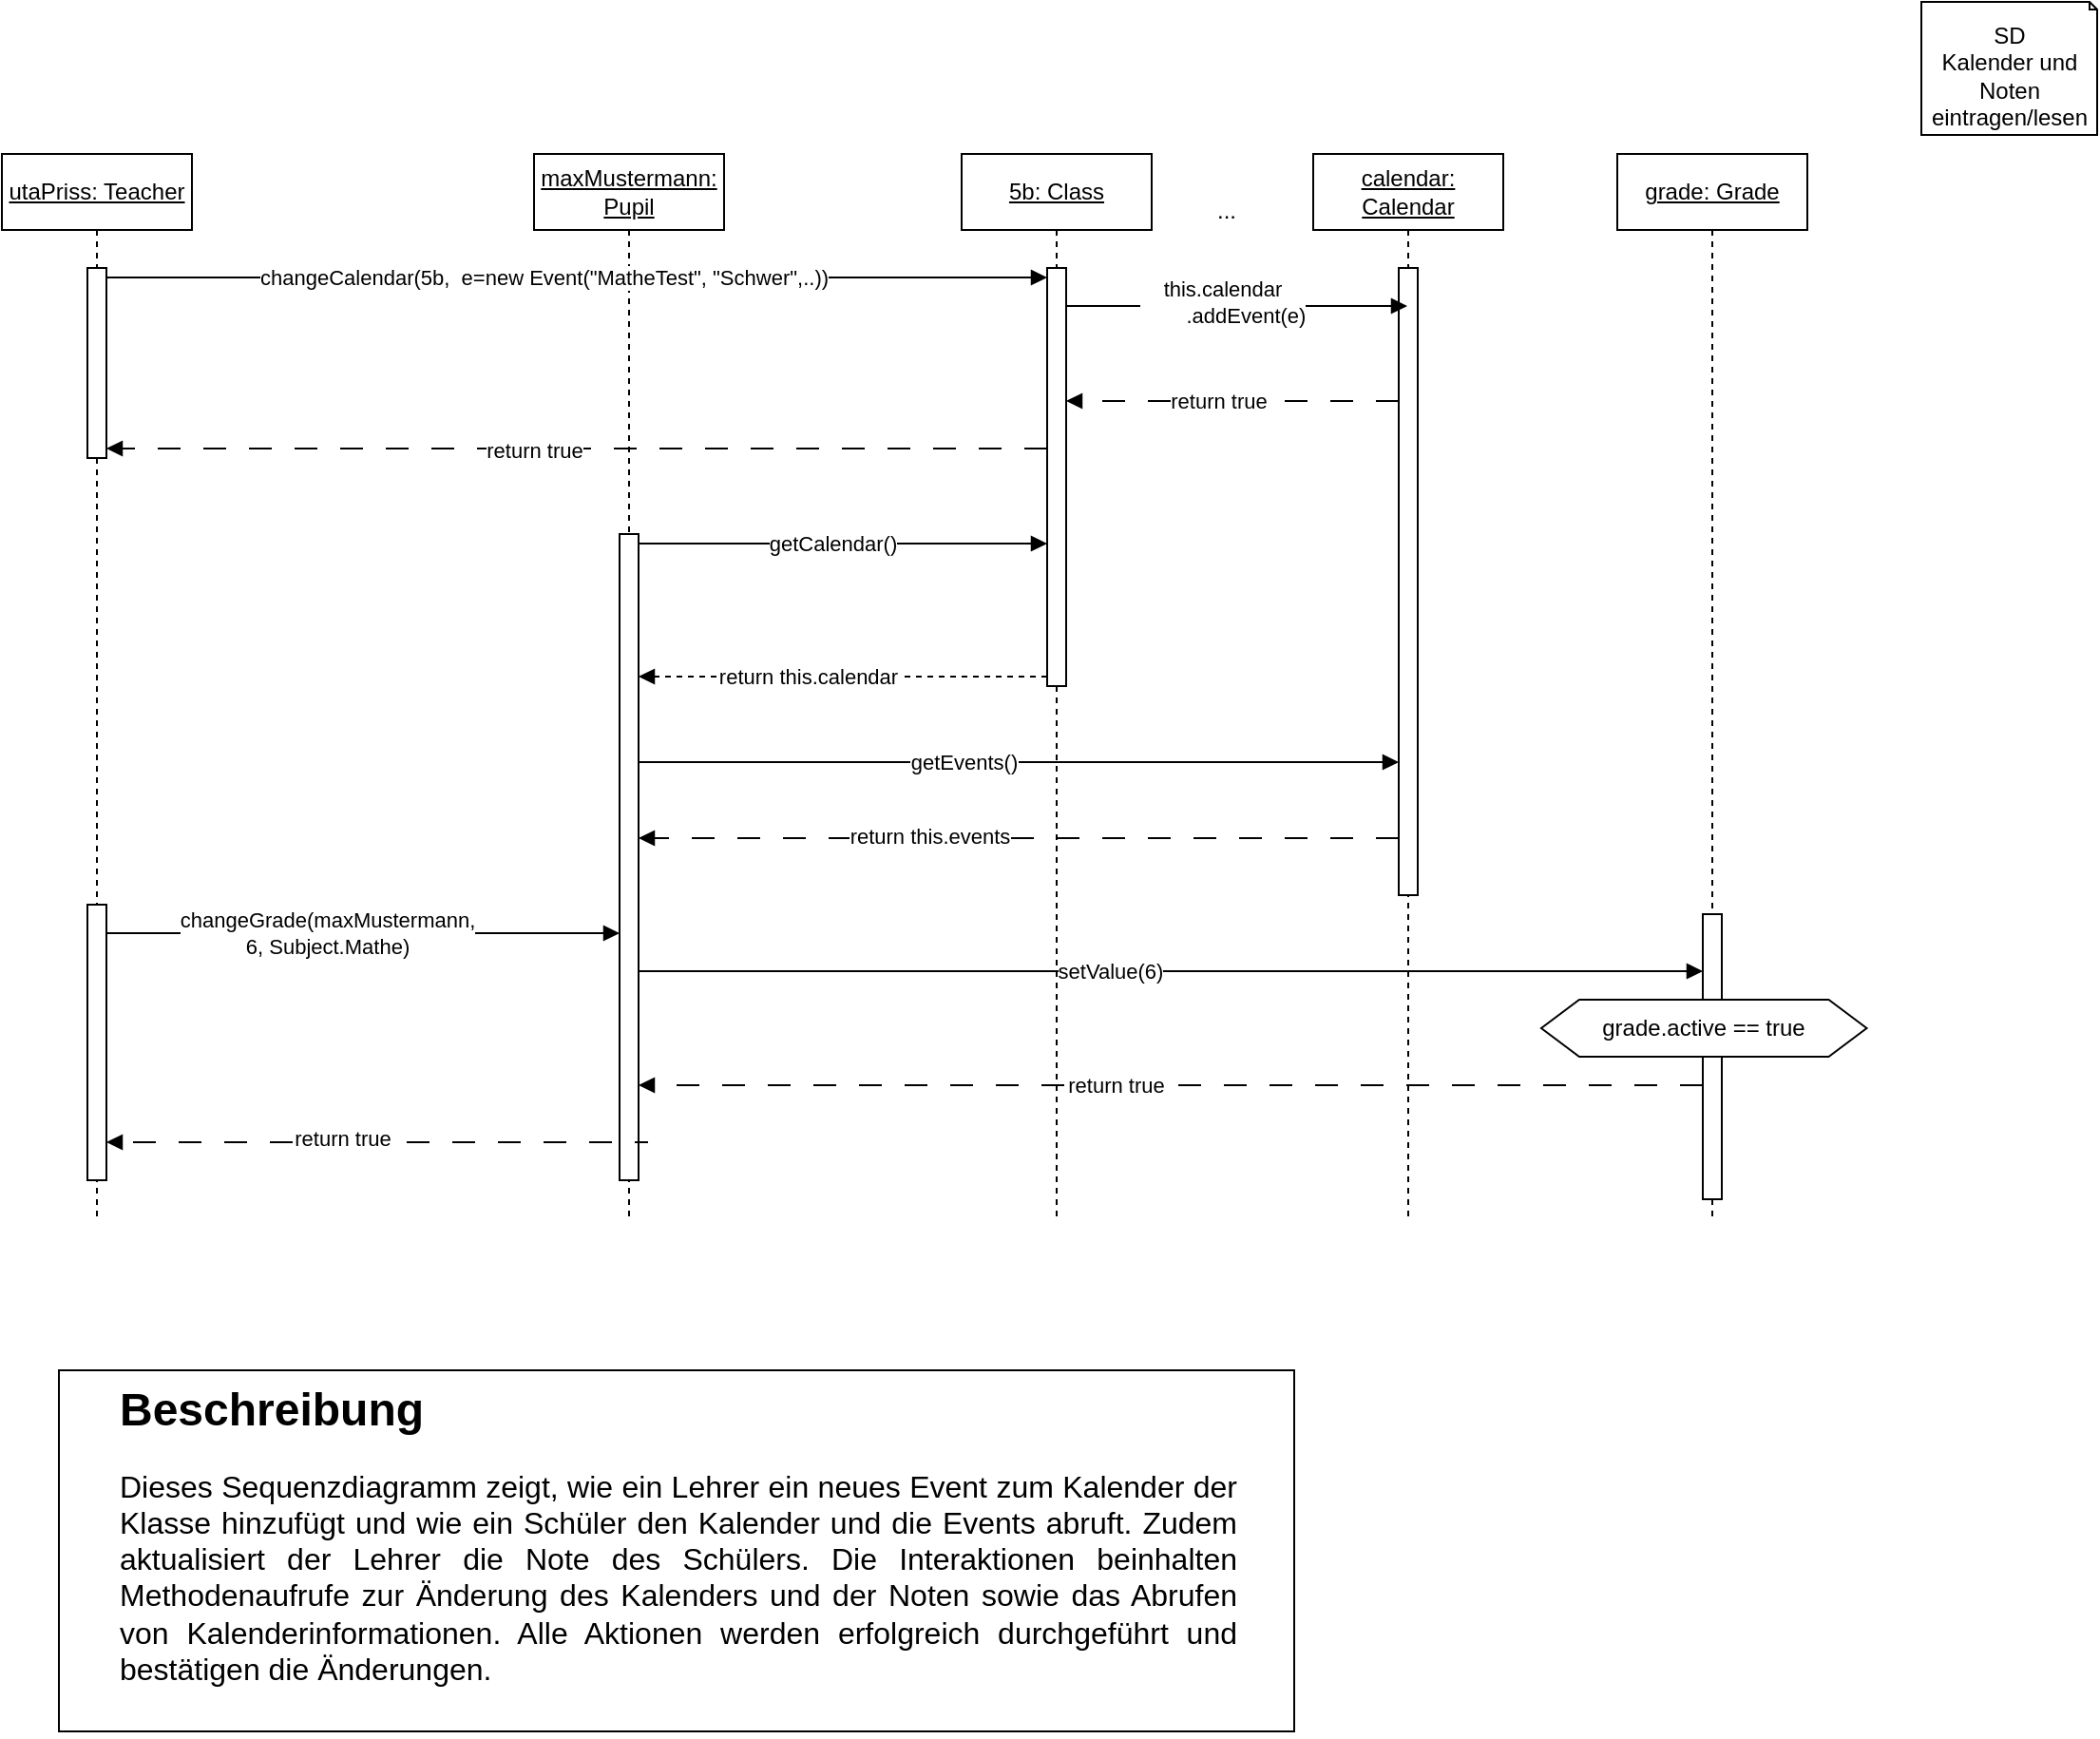 <mxfile version="24.4.0" type="device">
  <diagram name="Page-1" id="lqil6zeCuKkwjWcCTeRo">
    <mxGraphModel dx="3323" dy="797" grid="1" gridSize="10" guides="1" tooltips="1" connect="1" arrows="1" fold="1" page="1" pageScale="1" pageWidth="850" pageHeight="1100" math="0" shadow="0">
      <root>
        <mxCell id="0" />
        <mxCell id="1" parent="0" />
        <mxCell id="LGZqytboxsc6lPR2mBcq-13" value="SD&lt;div&gt;Kalender und Noten&lt;/div&gt;&lt;div&gt;eintragen/lesen&lt;/div&gt;" style="shape=note2;boundedLbl=1;whiteSpace=wrap;html=1;size=4;verticalAlign=top;align=center;" parent="1" vertex="1">
          <mxGeometry x="-620" y="60" width="92.5" height="70" as="geometry" />
        </mxCell>
        <mxCell id="LGZqytboxsc6lPR2mBcq-44" value="&lt;u&gt;maxMustermann: Pupil&lt;/u&gt;" style="shape=umlLifeline;perimeter=lifelinePerimeter;whiteSpace=wrap;html=1;container=1;dropTarget=0;collapsible=0;recursiveResize=0;outlineConnect=0;portConstraint=eastwest;newEdgeStyle={&quot;edgeStyle&quot;:&quot;elbowEdgeStyle&quot;,&quot;elbow&quot;:&quot;vertical&quot;,&quot;curved&quot;:0,&quot;rounded&quot;:0};" parent="1" vertex="1">
          <mxGeometry x="-1350" y="140" width="100" height="560" as="geometry" />
        </mxCell>
        <mxCell id="LGZqytboxsc6lPR2mBcq-45" value="" style="html=1;points=[[0,0,0,0,5],[0,1,0,0,-5],[1,0,0,0,5],[1,1,0,0,-5]];perimeter=orthogonalPerimeter;outlineConnect=0;targetShapes=umlLifeline;portConstraint=eastwest;newEdgeStyle={&quot;curved&quot;:0,&quot;rounded&quot;:0};" parent="LGZqytboxsc6lPR2mBcq-44" vertex="1">
          <mxGeometry x="45" y="200" width="10" height="340" as="geometry" />
        </mxCell>
        <mxCell id="LGZqytboxsc6lPR2mBcq-48" value="&lt;u&gt;5b: Class&lt;/u&gt;" style="shape=umlLifeline;perimeter=lifelinePerimeter;whiteSpace=wrap;html=1;container=1;dropTarget=0;collapsible=0;recursiveResize=0;outlineConnect=0;portConstraint=eastwest;newEdgeStyle={&quot;edgeStyle&quot;:&quot;elbowEdgeStyle&quot;,&quot;elbow&quot;:&quot;vertical&quot;,&quot;curved&quot;:0,&quot;rounded&quot;:0};" parent="1" vertex="1">
          <mxGeometry x="-1125" y="140" width="100" height="560" as="geometry" />
        </mxCell>
        <mxCell id="LGZqytboxsc6lPR2mBcq-50" value="" style="html=1;points=[[0,0,0,0,5],[0,1,0,0,-5],[1,0,0,0,5],[1,1,0,0,-5]];perimeter=orthogonalPerimeter;outlineConnect=0;targetShapes=umlLifeline;portConstraint=eastwest;newEdgeStyle={&quot;curved&quot;:0,&quot;rounded&quot;:0};" parent="LGZqytboxsc6lPR2mBcq-48" vertex="1">
          <mxGeometry x="45" y="60" width="10" height="220" as="geometry" />
        </mxCell>
        <mxCell id="LGZqytboxsc6lPR2mBcq-55" style="edgeStyle=orthogonalEdgeStyle;rounded=0;orthogonalLoop=1;jettySize=auto;html=1;curved=0;endArrow=block;endFill=1;exitX=1;exitY=0;exitDx=0;exitDy=5;exitPerimeter=0;" parent="1" source="LGZqytboxsc6lPR2mBcq-45" target="LGZqytboxsc6lPR2mBcq-50" edge="1">
          <mxGeometry relative="1" as="geometry">
            <Array as="points">
              <mxPoint x="-1100" y="345" />
              <mxPoint x="-1100" y="345" />
            </Array>
            <mxPoint x="-1030" y="445" as="targetPoint" />
          </mxGeometry>
        </mxCell>
        <mxCell id="LGZqytboxsc6lPR2mBcq-56" value="getCalendar()" style="edgeLabel;html=1;align=center;verticalAlign=middle;resizable=0;points=[];" parent="LGZqytboxsc6lPR2mBcq-55" vertex="1" connectable="0">
          <mxGeometry x="-0.148" y="-2" relative="1" as="geometry">
            <mxPoint x="10" y="-2" as="offset" />
          </mxGeometry>
        </mxCell>
        <mxCell id="LGZqytboxsc6lPR2mBcq-57" style="edgeStyle=orthogonalEdgeStyle;rounded=0;orthogonalLoop=1;jettySize=auto;html=1;curved=0;dashed=1;endArrow=block;endFill=1;exitX=0;exitY=1;exitDx=0;exitDy=-5;exitPerimeter=0;" parent="1" source="LGZqytboxsc6lPR2mBcq-50" target="LGZqytboxsc6lPR2mBcq-45" edge="1">
          <mxGeometry relative="1" as="geometry">
            <Array as="points">
              <mxPoint x="-1160" y="415" />
              <mxPoint x="-1160" y="415" />
            </Array>
          </mxGeometry>
        </mxCell>
        <mxCell id="LGZqytboxsc6lPR2mBcq-58" value="return this.calendar" style="edgeLabel;html=1;align=center;verticalAlign=middle;resizable=0;points=[];" parent="LGZqytboxsc6lPR2mBcq-57" vertex="1" connectable="0">
          <mxGeometry x="0.097" relative="1" as="geometry">
            <mxPoint x="-8" as="offset" />
          </mxGeometry>
        </mxCell>
        <mxCell id="LGZqytboxsc6lPR2mBcq-59" value="&lt;u&gt;calendar: Calendar&lt;/u&gt;" style="shape=umlLifeline;perimeter=lifelinePerimeter;whiteSpace=wrap;html=1;container=1;dropTarget=0;collapsible=0;recursiveResize=0;outlineConnect=0;portConstraint=eastwest;newEdgeStyle={&quot;edgeStyle&quot;:&quot;elbowEdgeStyle&quot;,&quot;elbow&quot;:&quot;vertical&quot;,&quot;curved&quot;:0,&quot;rounded&quot;:0};" parent="1" vertex="1">
          <mxGeometry x="-940" y="140" width="100" height="560" as="geometry" />
        </mxCell>
        <mxCell id="LGZqytboxsc6lPR2mBcq-60" value="" style="html=1;points=[[0,0,0,0,5],[0,1,0,0,-5],[1,0,0,0,5],[1,1,0,0,-5]];perimeter=orthogonalPerimeter;outlineConnect=0;targetShapes=umlLifeline;portConstraint=eastwest;newEdgeStyle={&quot;curved&quot;:0,&quot;rounded&quot;:0};" parent="LGZqytboxsc6lPR2mBcq-59" vertex="1">
          <mxGeometry x="45" y="60" width="10" height="330" as="geometry" />
        </mxCell>
        <mxCell id="LGZqytboxsc6lPR2mBcq-64" style="edgeStyle=orthogonalEdgeStyle;rounded=0;orthogonalLoop=1;jettySize=auto;html=1;curved=0;endArrow=block;endFill=1;" parent="1" source="LGZqytboxsc6lPR2mBcq-45" target="LGZqytboxsc6lPR2mBcq-60" edge="1">
          <mxGeometry relative="1" as="geometry">
            <Array as="points">
              <mxPoint x="-1020" y="460" />
              <mxPoint x="-1020" y="460" />
            </Array>
          </mxGeometry>
        </mxCell>
        <mxCell id="LGZqytboxsc6lPR2mBcq-65" value="getEvents()" style="edgeLabel;html=1;align=center;verticalAlign=middle;resizable=0;points=[];" parent="LGZqytboxsc6lPR2mBcq-64" vertex="1" connectable="0">
          <mxGeometry x="-0.305" y="2" relative="1" as="geometry">
            <mxPoint x="32" y="2" as="offset" />
          </mxGeometry>
        </mxCell>
        <mxCell id="LGZqytboxsc6lPR2mBcq-66" value="&lt;u&gt;utaPriss: Teacher&lt;/u&gt;" style="shape=umlLifeline;perimeter=lifelinePerimeter;whiteSpace=wrap;html=1;container=1;dropTarget=0;collapsible=0;recursiveResize=0;outlineConnect=0;portConstraint=eastwest;newEdgeStyle={&quot;edgeStyle&quot;:&quot;elbowEdgeStyle&quot;,&quot;elbow&quot;:&quot;vertical&quot;,&quot;curved&quot;:0,&quot;rounded&quot;:0};" parent="1" vertex="1">
          <mxGeometry x="-1630" y="140" width="100" height="560" as="geometry" />
        </mxCell>
        <mxCell id="LGZqytboxsc6lPR2mBcq-67" value="" style="html=1;points=[[0,0,0,0,5],[0,1,0,0,-5],[1,0,0,0,5],[1,1,0,0,-5]];perimeter=orthogonalPerimeter;outlineConnect=0;targetShapes=umlLifeline;portConstraint=eastwest;newEdgeStyle={&quot;curved&quot;:0,&quot;rounded&quot;:0};" parent="LGZqytboxsc6lPR2mBcq-66" vertex="1">
          <mxGeometry x="45" y="60" width="10" height="100" as="geometry" />
        </mxCell>
        <mxCell id="LGZqytboxsc6lPR2mBcq-19" value="" style="html=1;points=[[0,0,0,0,5],[0,1,0,0,-5],[1,0,0,0,5],[1,1,0,0,-5]];perimeter=orthogonalPerimeter;outlineConnect=0;targetShapes=umlLifeline;portConstraint=eastwest;newEdgeStyle={&quot;curved&quot;:0,&quot;rounded&quot;:0};" parent="LGZqytboxsc6lPR2mBcq-66" vertex="1">
          <mxGeometry x="45" y="395" width="10" height="145" as="geometry" />
        </mxCell>
        <mxCell id="LGZqytboxsc6lPR2mBcq-69" style="edgeStyle=orthogonalEdgeStyle;rounded=0;orthogonalLoop=1;jettySize=auto;html=1;curved=0;entryX=0;entryY=0;entryDx=0;entryDy=5;entryPerimeter=0;endArrow=block;endFill=1;" parent="1" source="LGZqytboxsc6lPR2mBcq-67" target="LGZqytboxsc6lPR2mBcq-50" edge="1">
          <mxGeometry relative="1" as="geometry">
            <Array as="points">
              <mxPoint x="-1240" y="205" />
              <mxPoint x="-1240" y="205" />
            </Array>
          </mxGeometry>
        </mxCell>
        <mxCell id="LGZqytboxsc6lPR2mBcq-70" value="changeCalendar(5b,&amp;nbsp; e=new Event(&quot;MatheTest&quot;, &quot;Schwer&quot;,..))" style="edgeLabel;html=1;align=center;verticalAlign=middle;resizable=0;points=[];" parent="LGZqytboxsc6lPR2mBcq-69" vertex="1" connectable="0">
          <mxGeometry x="-0.071" relative="1" as="geometry">
            <mxPoint as="offset" />
          </mxGeometry>
        </mxCell>
        <mxCell id="LGZqytboxsc6lPR2mBcq-71" style="edgeStyle=orthogonalEdgeStyle;rounded=0;orthogonalLoop=1;jettySize=auto;html=1;curved=0;endArrow=block;endFill=1;" parent="1" source="LGZqytboxsc6lPR2mBcq-50" target="LGZqytboxsc6lPR2mBcq-59" edge="1">
          <mxGeometry relative="1" as="geometry">
            <Array as="points">
              <mxPoint x="-960" y="220" />
              <mxPoint x="-960" y="220" />
            </Array>
          </mxGeometry>
        </mxCell>
        <mxCell id="LGZqytboxsc6lPR2mBcq-72" value="this.calendar&lt;div&gt;&lt;span style=&quot;white-space: pre;&quot;&gt;&#x9;&lt;/span&gt;.addEvent(e)&lt;/div&gt;" style="edgeLabel;html=1;align=center;verticalAlign=middle;resizable=0;points=[];" parent="LGZqytboxsc6lPR2mBcq-71" vertex="1" connectable="0">
          <mxGeometry x="-0.464" y="3" relative="1" as="geometry">
            <mxPoint x="34" y="1" as="offset" />
          </mxGeometry>
        </mxCell>
        <mxCell id="LGZqytboxsc6lPR2mBcq-73" style="edgeStyle=orthogonalEdgeStyle;rounded=0;orthogonalLoop=1;jettySize=auto;html=1;curved=0;endArrow=block;endFill=1;dashed=1;dashPattern=12 12;" parent="1" source="LGZqytboxsc6lPR2mBcq-60" target="LGZqytboxsc6lPR2mBcq-50" edge="1">
          <mxGeometry relative="1" as="geometry">
            <Array as="points">
              <mxPoint x="-990" y="270" />
              <mxPoint x="-990" y="270" />
            </Array>
          </mxGeometry>
        </mxCell>
        <mxCell id="LGZqytboxsc6lPR2mBcq-76" value="return true" style="edgeLabel;html=1;align=center;verticalAlign=middle;resizable=0;points=[];" parent="LGZqytboxsc6lPR2mBcq-73" vertex="1" connectable="0">
          <mxGeometry x="0.225" y="3" relative="1" as="geometry">
            <mxPoint x="12" y="-3" as="offset" />
          </mxGeometry>
        </mxCell>
        <mxCell id="LGZqytboxsc6lPR2mBcq-74" value="..." style="text;html=1;align=center;verticalAlign=middle;resizable=0;points=[];autosize=1;strokeColor=none;fillColor=none;" parent="1" vertex="1">
          <mxGeometry x="-1001" y="155" width="30" height="30" as="geometry" />
        </mxCell>
        <mxCell id="LGZqytboxsc6lPR2mBcq-77" style="edgeStyle=orthogonalEdgeStyle;rounded=0;orthogonalLoop=1;jettySize=auto;html=1;curved=0;endArrow=block;endFill=1;dashed=1;entryX=1;entryY=1;entryDx=0;entryDy=-5;entryPerimeter=0;dashPattern=12 12;" parent="1" source="LGZqytboxsc6lPR2mBcq-50" target="LGZqytboxsc6lPR2mBcq-67" edge="1">
          <mxGeometry relative="1" as="geometry">
            <Array as="points">
              <mxPoint x="-1230" y="295" />
              <mxPoint x="-1230" y="295" />
            </Array>
          </mxGeometry>
        </mxCell>
        <mxCell id="LGZqytboxsc6lPR2mBcq-78" value="return true" style="edgeLabel;html=1;align=center;verticalAlign=middle;resizable=0;points=[];" parent="LGZqytboxsc6lPR2mBcq-77" vertex="1" connectable="0">
          <mxGeometry x="-0.005" y="1" relative="1" as="geometry">
            <mxPoint x="-24" as="offset" />
          </mxGeometry>
        </mxCell>
        <mxCell id="LGZqytboxsc6lPR2mBcq-79" style="edgeStyle=orthogonalEdgeStyle;rounded=0;orthogonalLoop=1;jettySize=auto;html=1;curved=0;endArrow=block;endFill=1;dashed=1;dashPattern=12 12;" parent="1" source="LGZqytboxsc6lPR2mBcq-60" target="LGZqytboxsc6lPR2mBcq-45" edge="1">
          <mxGeometry relative="1" as="geometry">
            <mxPoint x="-1180" y="500" as="targetPoint" />
            <Array as="points">
              <mxPoint x="-1030" y="500" />
              <mxPoint x="-1030" y="500" />
            </Array>
          </mxGeometry>
        </mxCell>
        <mxCell id="LGZqytboxsc6lPR2mBcq-80" value="return this.events" style="edgeLabel;html=1;align=center;verticalAlign=middle;resizable=0;points=[];" parent="LGZqytboxsc6lPR2mBcq-79" vertex="1" connectable="0">
          <mxGeometry x="-0.09" y="-1" relative="1" as="geometry">
            <mxPoint x="-65" as="offset" />
          </mxGeometry>
        </mxCell>
        <mxCell id="LGZqytboxsc6lPR2mBcq-22" style="edgeStyle=orthogonalEdgeStyle;rounded=0;orthogonalLoop=1;jettySize=auto;html=1;curved=0;endArrow=block;endFill=1;" parent="1" source="LGZqytboxsc6lPR2mBcq-19" target="LGZqytboxsc6lPR2mBcq-45" edge="1">
          <mxGeometry relative="1" as="geometry">
            <mxPoint x="-880" y="730" as="targetPoint" />
            <Array as="points">
              <mxPoint x="-1310" y="550" />
              <mxPoint x="-1310" y="550" />
            </Array>
          </mxGeometry>
        </mxCell>
        <mxCell id="LGZqytboxsc6lPR2mBcq-23" value="changeGrade(maxMustermann,&lt;div&gt;6, Subject.Mathe)&lt;/div&gt;" style="edgeLabel;html=1;align=center;verticalAlign=middle;resizable=0;points=[];" parent="LGZqytboxsc6lPR2mBcq-22" vertex="1" connectable="0">
          <mxGeometry x="-0.484" relative="1" as="geometry">
            <mxPoint x="46" as="offset" />
          </mxGeometry>
        </mxCell>
        <mxCell id="LGZqytboxsc6lPR2mBcq-81" value="&lt;u&gt;grade: Grade&lt;/u&gt;" style="shape=umlLifeline;perimeter=lifelinePerimeter;whiteSpace=wrap;html=1;container=1;dropTarget=0;collapsible=0;recursiveResize=0;outlineConnect=0;portConstraint=eastwest;newEdgeStyle={&quot;edgeStyle&quot;:&quot;elbowEdgeStyle&quot;,&quot;elbow&quot;:&quot;vertical&quot;,&quot;curved&quot;:0,&quot;rounded&quot;:0};" parent="1" vertex="1">
          <mxGeometry x="-780" y="140" width="100" height="560" as="geometry" />
        </mxCell>
        <mxCell id="LGZqytboxsc6lPR2mBcq-82" value="" style="html=1;points=[[0,0,0,0,5],[0,1,0,0,-5],[1,0,0,0,5],[1,1,0,0,-5]];perimeter=orthogonalPerimeter;outlineConnect=0;targetShapes=umlLifeline;portConstraint=eastwest;newEdgeStyle={&quot;curved&quot;:0,&quot;rounded&quot;:0};" parent="LGZqytboxsc6lPR2mBcq-81" vertex="1">
          <mxGeometry x="45" y="400" width="10" height="150" as="geometry" />
        </mxCell>
        <mxCell id="LGZqytboxsc6lPR2mBcq-88" style="edgeStyle=orthogonalEdgeStyle;rounded=0;orthogonalLoop=1;jettySize=auto;html=1;curved=0;endArrow=block;endFill=1;" parent="1" source="LGZqytboxsc6lPR2mBcq-45" target="LGZqytboxsc6lPR2mBcq-82" edge="1">
          <mxGeometry relative="1" as="geometry">
            <Array as="points">
              <mxPoint x="-880" y="570" />
              <mxPoint x="-880" y="570" />
            </Array>
            <mxPoint x="-1290" y="570" as="sourcePoint" />
            <mxPoint x="-730" y="570" as="targetPoint" />
          </mxGeometry>
        </mxCell>
        <mxCell id="LGZqytboxsc6lPR2mBcq-89" value="setValue(6)" style="edgeLabel;html=1;align=center;verticalAlign=middle;resizable=0;points=[];" parent="LGZqytboxsc6lPR2mBcq-88" vertex="1" connectable="0">
          <mxGeometry x="-0.172" y="-1" relative="1" as="geometry">
            <mxPoint x="16" y="-1" as="offset" />
          </mxGeometry>
        </mxCell>
        <mxCell id="LGZqytboxsc6lPR2mBcq-90" style="edgeStyle=orthogonalEdgeStyle;rounded=0;orthogonalLoop=1;jettySize=auto;html=1;curved=0;dashed=1;endArrow=block;endFill=1;dashPattern=12 12;" parent="1" edge="1">
          <mxGeometry relative="1" as="geometry">
            <Array as="points">
              <mxPoint x="-960" y="630" />
              <mxPoint x="-960" y="630" />
            </Array>
            <mxPoint x="-735" y="630" as="sourcePoint" />
            <mxPoint x="-1295" y="630" as="targetPoint" />
          </mxGeometry>
        </mxCell>
        <mxCell id="LGZqytboxsc6lPR2mBcq-91" value="return true" style="edgeLabel;html=1;align=center;verticalAlign=middle;resizable=0;points=[];" parent="LGZqytboxsc6lPR2mBcq-90" vertex="1" connectable="0">
          <mxGeometry x="-0.108" y="2" relative="1" as="geometry">
            <mxPoint x="-59" y="-2" as="offset" />
          </mxGeometry>
        </mxCell>
        <mxCell id="LGZqytboxsc6lPR2mBcq-92" style="edgeStyle=orthogonalEdgeStyle;rounded=0;orthogonalLoop=1;jettySize=auto;html=1;curved=0;endArrow=block;endFill=1;dashed=1;dashPattern=12 12;" parent="1" source="LGZqytboxsc6lPR2mBcq-45" target="LGZqytboxsc6lPR2mBcq-19" edge="1">
          <mxGeometry relative="1" as="geometry">
            <mxPoint x="-1340" y="780" as="targetPoint" />
            <Array as="points">
              <mxPoint x="-1290" y="660" />
              <mxPoint x="-1290" y="660" />
            </Array>
          </mxGeometry>
        </mxCell>
        <mxCell id="LGZqytboxsc6lPR2mBcq-93" value="return true" style="edgeLabel;html=1;align=center;verticalAlign=middle;resizable=0;points=[];" parent="LGZqytboxsc6lPR2mBcq-92" vertex="1" connectable="0">
          <mxGeometry x="0.144" y="-2" relative="1" as="geometry">
            <mxPoint as="offset" />
          </mxGeometry>
        </mxCell>
        <mxCell id="LGZqytboxsc6lPR2mBcq-95" value="grade.active == true" style="shape=hexagon;perimeter=hexagonPerimeter2;whiteSpace=wrap;html=1;fixedSize=1;" parent="1" vertex="1">
          <mxGeometry x="-820" y="585" width="171.25" height="30" as="geometry" />
        </mxCell>
        <mxCell id="HVyW2HjTPRe6w9ZBWH31-2" value="" style="rounded=0;whiteSpace=wrap;html=1;" vertex="1" parent="1">
          <mxGeometry x="-1600" y="780" width="650" height="190" as="geometry" />
        </mxCell>
        <mxCell id="HVyW2HjTPRe6w9ZBWH31-3" value="&lt;h1 style=&quot;margin-top: 0px;&quot;&gt;&lt;span style=&quot;background-color: initial;&quot;&gt;&lt;font style=&quot;font-size: 24px;&quot;&gt;Beschreibung&lt;/font&gt;&lt;/span&gt;&lt;/h1&gt;&lt;div style=&quot;text-align: justify;&quot;&gt;&lt;span style=&quot;background-color: initial;&quot;&gt;&lt;font size=&quot;3&quot;&gt;Dieses Sequenzdiagramm zeigt, wie ein Lehrer ein neues Event zum Kalender der Klasse hinzufügt und wie ein Schüler den Kalender und die Events abruft. Zudem aktualisiert der Lehrer die Note des Schülers. Die Interaktionen beinhalten Methodenaufrufe zur Änderung des Kalenders und der Noten sowie das Abrufen von Kalenderinformationen. Alle Aktionen werden erfolgreich durchgeführt und bestätigen die Änderungen.&lt;/font&gt;&lt;br&gt;&lt;/span&gt;&lt;/div&gt;" style="text;html=1;whiteSpace=wrap;overflow=hidden;rounded=0;" vertex="1" parent="1">
          <mxGeometry x="-1570" y="780" width="590" height="190" as="geometry" />
        </mxCell>
      </root>
    </mxGraphModel>
  </diagram>
</mxfile>
